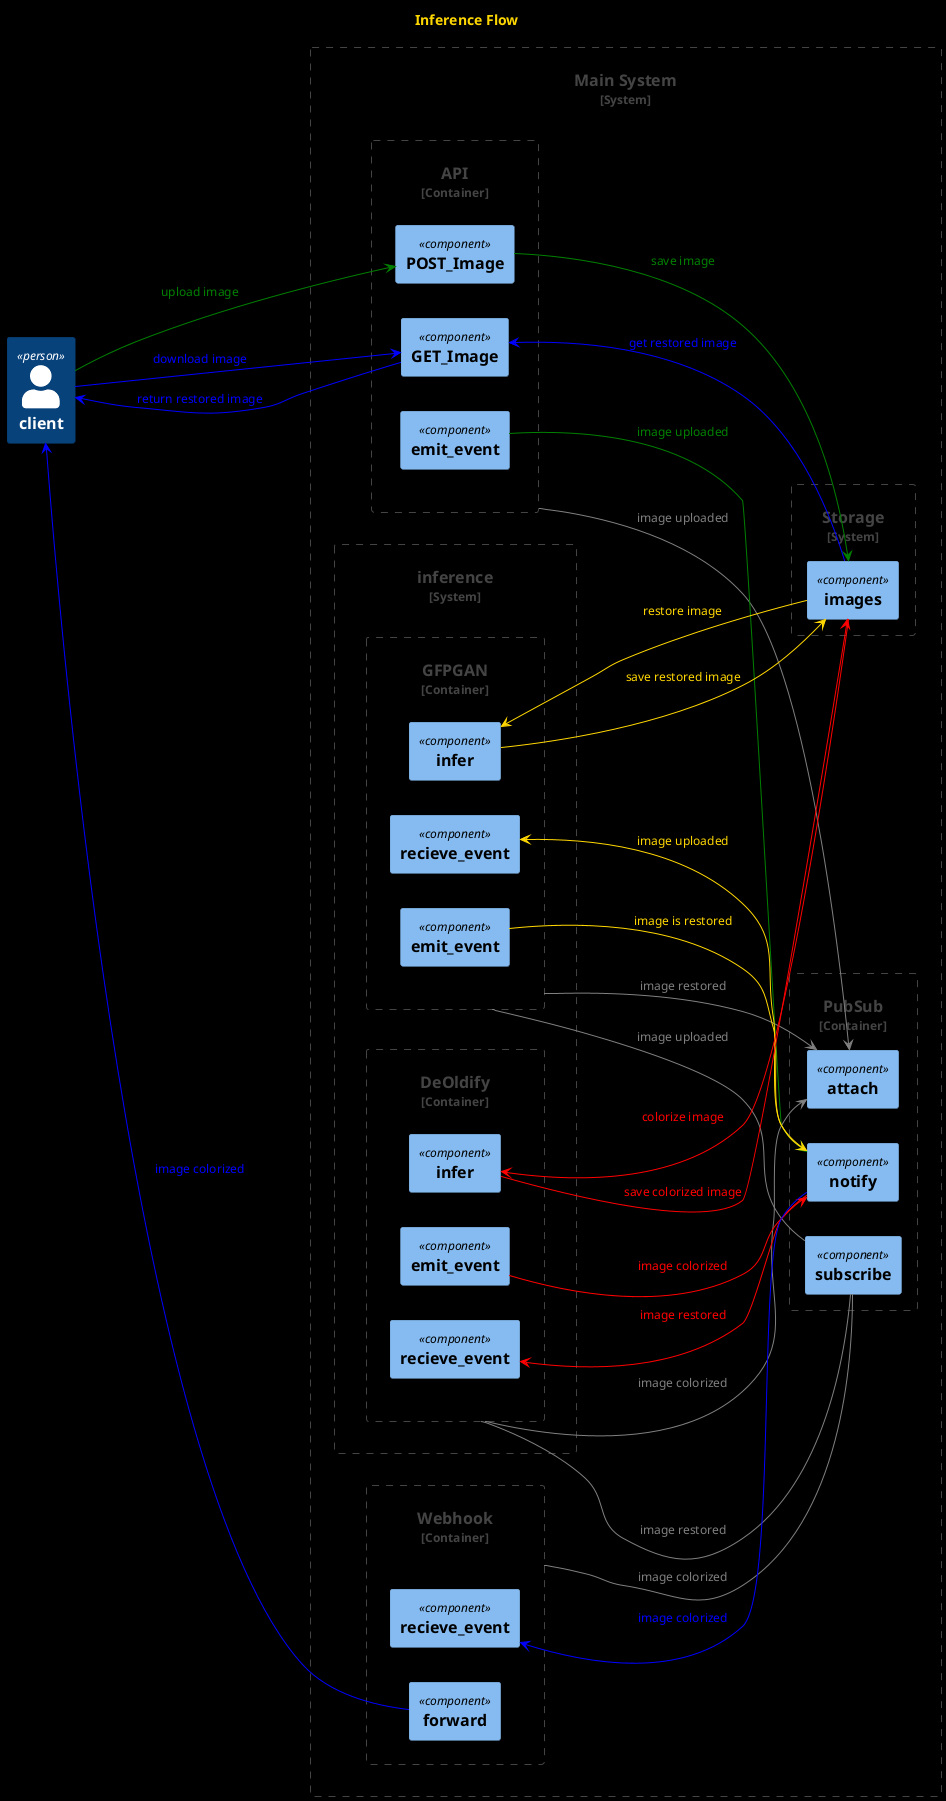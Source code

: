 @startuml inference-flow

title Inference Flow

set separator none

!include <C4/C4>
!include <C4/C4_Context>
!include <C4/C4_Component>

left to right direction

skinparam BackgroundColor black
skinparam DefaultFontColor gold

Person(client, "client")

System_Boundary(mainSystem, "Main System") {

  Container_Boundary(api, "API") {
    Component(api.postImg, "POST_Image")
    Component(api.getImg, "GET_Image")
    Component(api.emit, "emit_event")
  }

  Container_Boundary(pubsub, "PubSub") {
    Component(pubsub.subscribe, "subscribe")
    Component(pubsub.attach, "attach")
    Component(pubsub.notify, "notify")
  }

  Container_Boundary(webhook, "Webhook") {
    Component(webhook.recieve, "recieve_event")
    Component(webhook.forward, "forward")
  }

  System_Boundary(storage, "Storage") {
    Component(storage.images, "images")
  }

  System_Boundary(inference, "inference") {
    Container_Boundary(gfpgan, "GFPGAN") {
      Component(gfpgan.recieve, "recieve_event")
      Component(gfpgan.infer, "infer")
      Component(gfpgan.emit, "emit_event")
    }

    Container_Boundary(DeOldify, "DeOldify") {
      Component(DeOldify.recieve, "recieve_event")
      Component(DeOldify.infer, "infer")
      Component(DeOldify.emit, "emit_event")
    }
  }

  skinparam ArrowFontColor gray
  skinparam ArrowColor gray
  
  'attach events
  api -> pubsub.attach: "image uploaded"
  gfpgan -> pubsub.attach: "image restored"
  DeOldify -> pubsub.attach: "image colorized"

  'subscribe to events
  gfpgan --- pubsub.subscribe: "image uploaded"
  DeOldify --- pubsub.subscribe: "image restored"
  webhook --- pubsub.subscribe: "image colorized" 
  
  skinparam ArrowFontColor green
  skinparam ArrowColor green
  
  'upload image
  client ---> api.postImg: "upload image"
  api.postImg ---> storage.images: "save image"
  api.emit ---> pubsub.notify: "image uploaded"
  
  skinparam ArrowFontColor gold
  skinparam ArrowColor gold
  
  'restore image
  pubsub.notify ---> gfpgan.recieve: "image uploaded"
  gfpgan.infer <--- storage.images: "restore image"
  gfpgan.infer ---> storage.images: "save restored image"
  gfpgan.emit ---> pubsub.notify: "image is restored"
  
  skinparam ArrowFontColor red
  skinparam ArrowColor red
  
  'colorize image
  pubsub.notify ---> DeOldify.recieve: "image restored"
  DeOldify.infer <--- storage.images: "colorize image"
  DeOldify.infer ---> storage.images: "save colorized image"
  DeOldify.emit ---> pubsub.notify: "image colorized"
  
  skinparam ArrowFontColor blue
  skinparam ArrowColor blue
  
  'return restored image to client
  pubsub.notify ---> webhook.recieve: "image colorized"
  webhook.forward ---> client: "image colorized"
  client ---> api.getImg: "download image"
  api.getImg <--- storage.images: "get restored image"
  api.getImg ---> client: "return restored image"
}

@enduml
